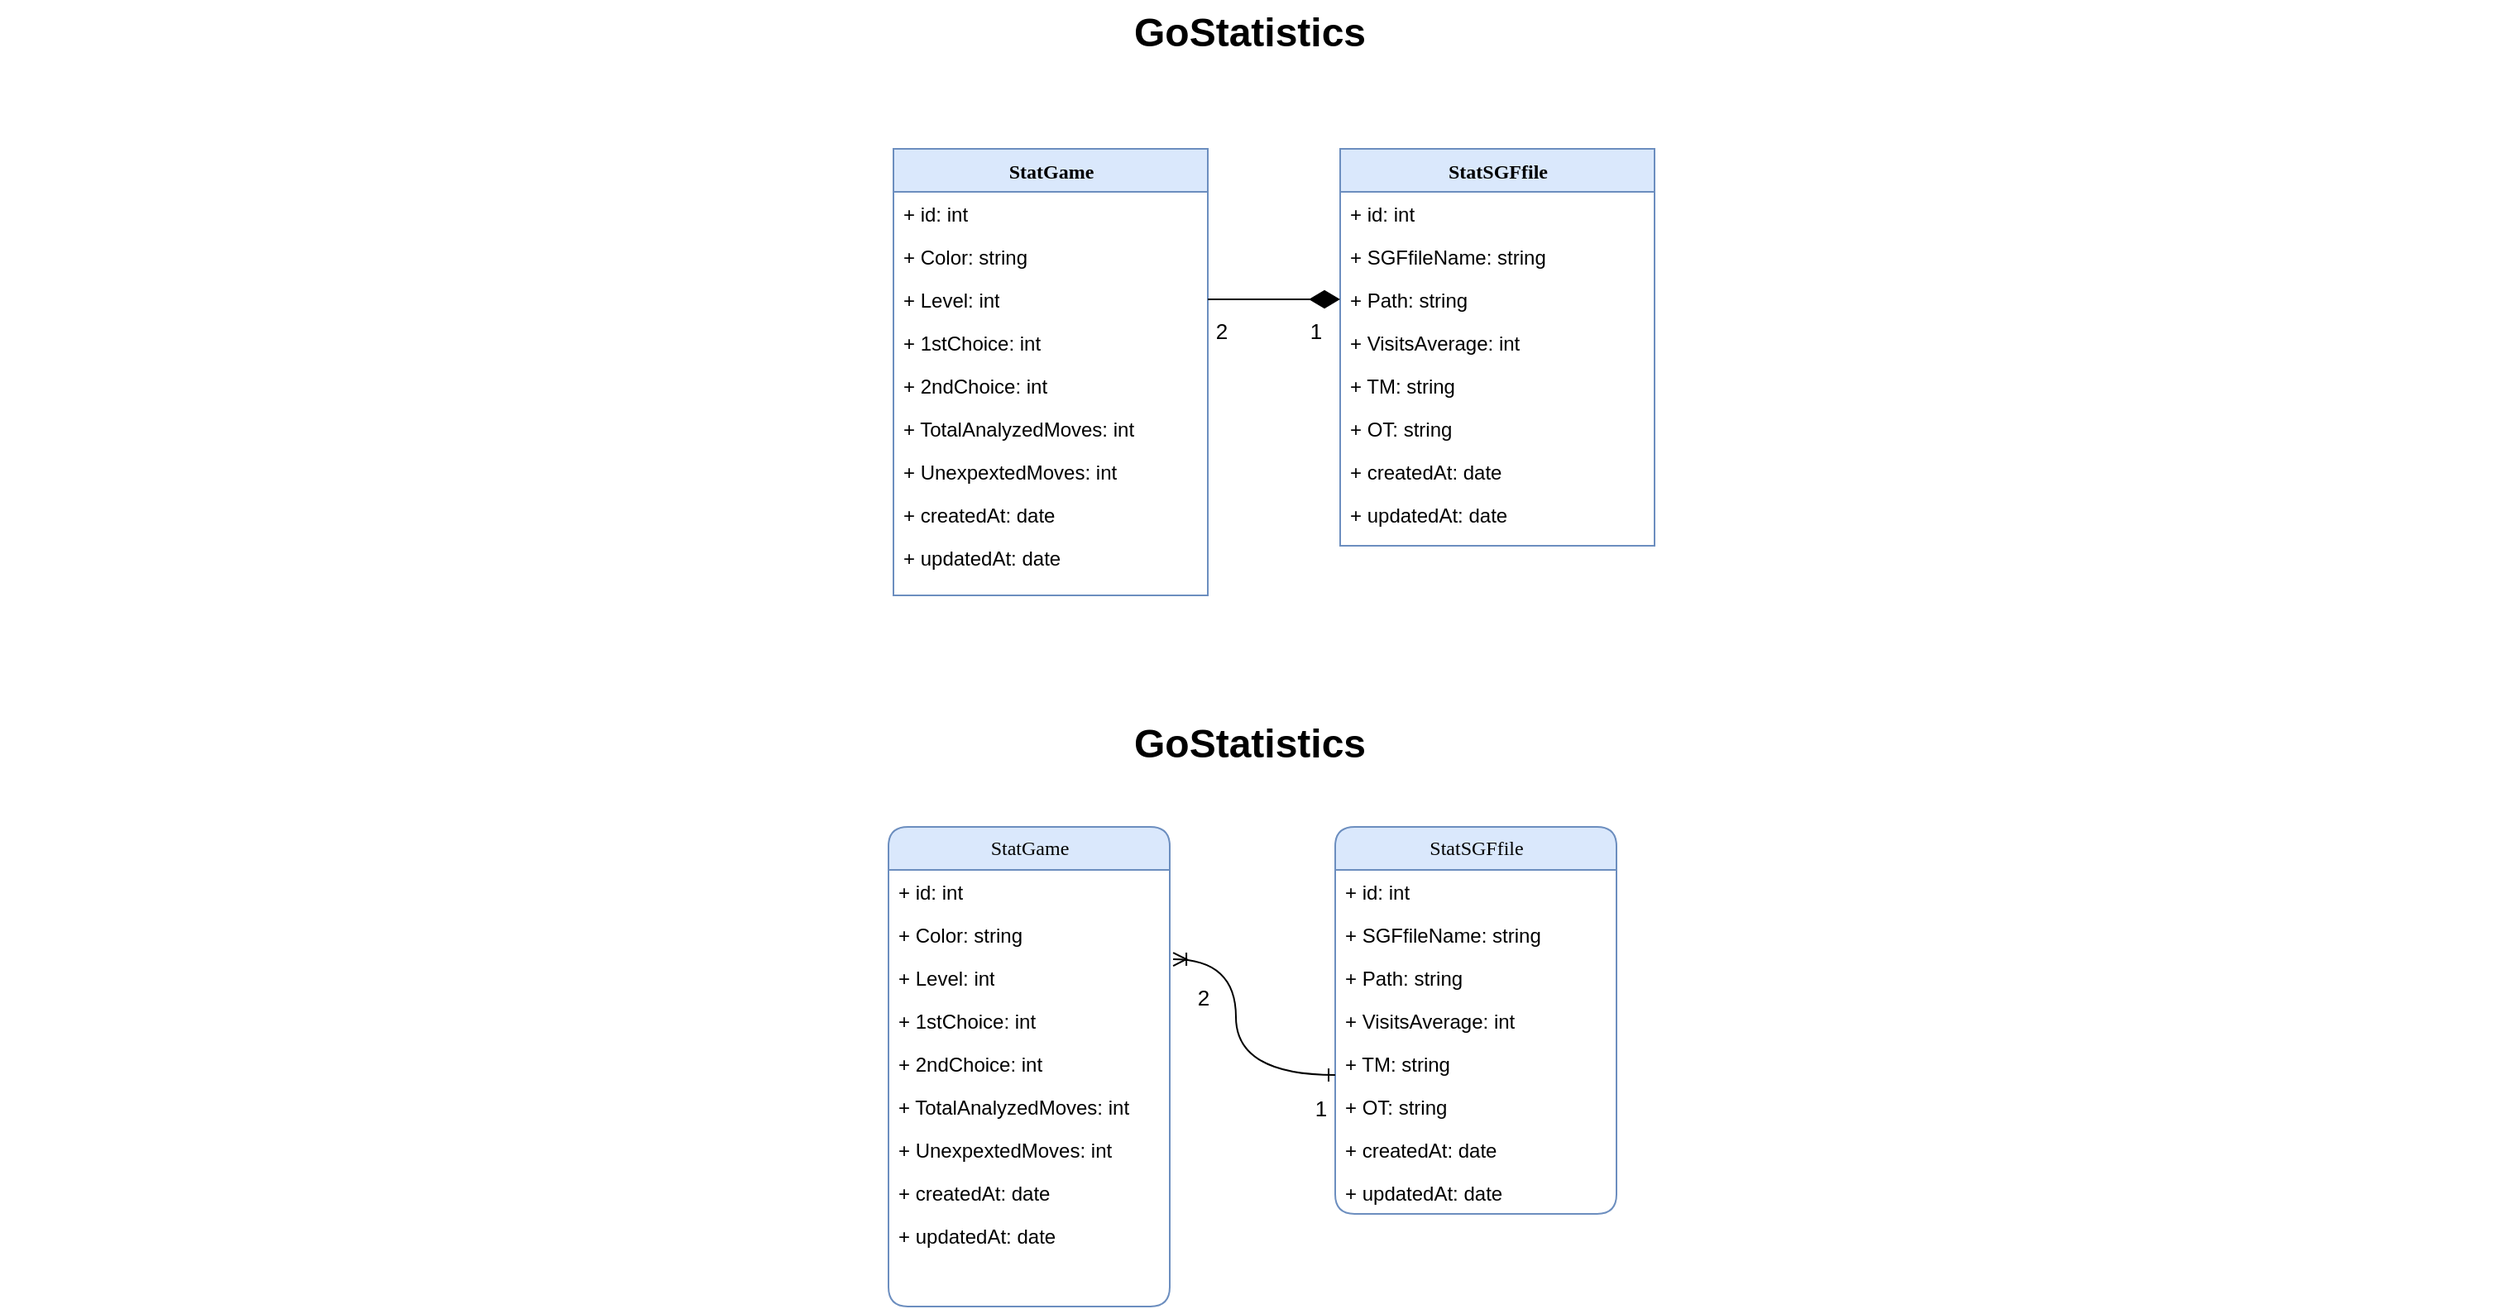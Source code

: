 <mxfile version="18.0.0" type="device"><diagram name="Page-1" id="929967ad-93f9-6ef4-fab6-5d389245f69c"><mxGraphModel dx="1422" dy="754" grid="1" gridSize="10" guides="1" tooltips="1" connect="1" arrows="1" fold="1" page="1" pageScale="1.5" pageWidth="1169" pageHeight="826" background="none" math="0" shadow="0"><root><mxCell id="0" style=";html=1;"/><mxCell id="1" style=";html=1;" parent="0"/><mxCell id="1672d66443f91eb5-23" value="GoStatistics" style="text;strokeColor=none;fillColor=none;html=1;fontSize=24;fontStyle=1;verticalAlign=middle;align=center;" parent="1" vertex="1"><mxGeometry x="120" y="40" width="1510" height="40" as="geometry"/></mxCell><mxCell id="RHmgDbM2cvJ6VYMN8xZf-1" value="StatSGFfile" style="swimlane;html=1;fontStyle=1;align=center;verticalAlign=top;childLayout=stackLayout;horizontal=1;startSize=26;horizontalStack=0;resizeParent=1;resizeLast=0;collapsible=1;marginBottom=0;swimlaneFillColor=#ffffff;rounded=0;shadow=0;comic=0;labelBackgroundColor=none;strokeWidth=1;fillColor=#dae8fc;fontFamily=Verdana;fontSize=12;strokeColor=#6c8ebf;" parent="1" vertex="1"><mxGeometry x="930" y="130" width="190" height="240" as="geometry"/></mxCell><mxCell id="RHmgDbM2cvJ6VYMN8xZf-2" value="+ id: int" style="text;html=1;strokeColor=none;fillColor=none;align=left;verticalAlign=top;spacingLeft=4;spacingRight=4;whiteSpace=wrap;overflow=hidden;rotatable=0;points=[[0,0.5],[1,0.5]];portConstraint=eastwest;" parent="RHmgDbM2cvJ6VYMN8xZf-1" vertex="1"><mxGeometry y="26" width="190" height="26" as="geometry"/></mxCell><mxCell id="RHmgDbM2cvJ6VYMN8xZf-3" value="+ SGFfileName: string" style="text;html=1;strokeColor=none;fillColor=none;align=left;verticalAlign=top;spacingLeft=4;spacingRight=4;whiteSpace=wrap;overflow=hidden;rotatable=0;points=[[0,0.5],[1,0.5]];portConstraint=eastwest;" parent="RHmgDbM2cvJ6VYMN8xZf-1" vertex="1"><mxGeometry y="52" width="190" height="26" as="geometry"/></mxCell><mxCell id="RHmgDbM2cvJ6VYMN8xZf-4" value="+ Path: string" style="text;html=1;strokeColor=none;fillColor=none;align=left;verticalAlign=top;spacingLeft=4;spacingRight=4;whiteSpace=wrap;overflow=hidden;rotatable=0;points=[[0,0.5],[1,0.5]];portConstraint=eastwest;" parent="RHmgDbM2cvJ6VYMN8xZf-1" vertex="1"><mxGeometry y="78" width="190" height="26" as="geometry"/></mxCell><mxCell id="RHmgDbM2cvJ6VYMN8xZf-5" value="+ VisitsAverage: int" style="text;html=1;strokeColor=none;fillColor=none;align=left;verticalAlign=top;spacingLeft=4;spacingRight=4;whiteSpace=wrap;overflow=hidden;rotatable=0;points=[[0,0.5],[1,0.5]];portConstraint=eastwest;" parent="RHmgDbM2cvJ6VYMN8xZf-1" vertex="1"><mxGeometry y="104" width="190" height="26" as="geometry"/></mxCell><mxCell id="RHmgDbM2cvJ6VYMN8xZf-20" value="+ TM: string" style="text;html=1;strokeColor=none;fillColor=none;align=left;verticalAlign=top;spacingLeft=4;spacingRight=4;whiteSpace=wrap;overflow=hidden;rotatable=0;points=[[0,0.5],[1,0.5]];portConstraint=eastwest;" parent="RHmgDbM2cvJ6VYMN8xZf-1" vertex="1"><mxGeometry y="130" width="190" height="26" as="geometry"/></mxCell><mxCell id="RHmgDbM2cvJ6VYMN8xZf-21" value="+ OT: string" style="text;html=1;strokeColor=none;fillColor=none;align=left;verticalAlign=top;spacingLeft=4;spacingRight=4;whiteSpace=wrap;overflow=hidden;rotatable=0;points=[[0,0.5],[1,0.5]];portConstraint=eastwest;" parent="RHmgDbM2cvJ6VYMN8xZf-1" vertex="1"><mxGeometry y="156" width="190" height="26" as="geometry"/></mxCell><mxCell id="RHmgDbM2cvJ6VYMN8xZf-22" value="+ createdAt: date" style="text;html=1;strokeColor=none;fillColor=none;align=left;verticalAlign=top;spacingLeft=4;spacingRight=4;whiteSpace=wrap;overflow=hidden;rotatable=0;points=[[0,0.5],[1,0.5]];portConstraint=eastwest;" parent="RHmgDbM2cvJ6VYMN8xZf-1" vertex="1"><mxGeometry y="182" width="190" height="26" as="geometry"/></mxCell><mxCell id="RHmgDbM2cvJ6VYMN8xZf-23" value="+ updatedAt: date" style="text;html=1;strokeColor=none;fillColor=none;align=left;verticalAlign=top;spacingLeft=4;spacingRight=4;whiteSpace=wrap;overflow=hidden;rotatable=0;points=[[0,0.5],[1,0.5]];portConstraint=eastwest;" parent="RHmgDbM2cvJ6VYMN8xZf-1" vertex="1"><mxGeometry y="208" width="190" height="26" as="geometry"/></mxCell><mxCell id="RHmgDbM2cvJ6VYMN8xZf-6" value="StatGame" style="swimlane;html=1;fontStyle=1;align=center;verticalAlign=top;childLayout=stackLayout;horizontal=1;startSize=26;horizontalStack=0;resizeParent=1;resizeLast=0;collapsible=1;marginBottom=0;swimlaneFillColor=#ffffff;rounded=0;shadow=0;comic=0;labelBackgroundColor=none;strokeWidth=1;fillColor=#dae8fc;fontFamily=Verdana;fontSize=12;strokeColor=#6c8ebf;" parent="1" vertex="1"><mxGeometry x="660" y="130" width="190" height="270" as="geometry"/></mxCell><mxCell id="RHmgDbM2cvJ6VYMN8xZf-7" value="+ id: int" style="text;html=1;strokeColor=none;fillColor=none;align=left;verticalAlign=top;spacingLeft=4;spacingRight=4;whiteSpace=wrap;overflow=hidden;rotatable=0;points=[[0,0.5],[1,0.5]];portConstraint=eastwest;" parent="RHmgDbM2cvJ6VYMN8xZf-6" vertex="1"><mxGeometry y="26" width="190" height="26" as="geometry"/></mxCell><mxCell id="RHmgDbM2cvJ6VYMN8xZf-8" value="+ Color: string" style="text;html=1;strokeColor=none;fillColor=none;align=left;verticalAlign=top;spacingLeft=4;spacingRight=4;whiteSpace=wrap;overflow=hidden;rotatable=0;points=[[0,0.5],[1,0.5]];portConstraint=eastwest;" parent="RHmgDbM2cvJ6VYMN8xZf-6" vertex="1"><mxGeometry y="52" width="190" height="26" as="geometry"/></mxCell><mxCell id="RHmgDbM2cvJ6VYMN8xZf-9" value="+ Level: int" style="text;html=1;strokeColor=none;fillColor=none;align=left;verticalAlign=top;spacingLeft=4;spacingRight=4;whiteSpace=wrap;overflow=hidden;rotatable=0;points=[[0,0.5],[1,0.5]];portConstraint=eastwest;" parent="RHmgDbM2cvJ6VYMN8xZf-6" vertex="1"><mxGeometry y="78" width="190" height="26" as="geometry"/></mxCell><mxCell id="RHmgDbM2cvJ6VYMN8xZf-10" value="+ 1stChoice: int" style="text;html=1;strokeColor=none;fillColor=none;align=left;verticalAlign=top;spacingLeft=4;spacingRight=4;whiteSpace=wrap;overflow=hidden;rotatable=0;points=[[0,0.5],[1,0.5]];portConstraint=eastwest;" parent="RHmgDbM2cvJ6VYMN8xZf-6" vertex="1"><mxGeometry y="104" width="190" height="26" as="geometry"/></mxCell><mxCell id="RHmgDbM2cvJ6VYMN8xZf-11" value="+ 2ndChoice: int" style="text;html=1;strokeColor=none;fillColor=none;align=left;verticalAlign=top;spacingLeft=4;spacingRight=4;whiteSpace=wrap;overflow=hidden;rotatable=0;points=[[0,0.5],[1,0.5]];portConstraint=eastwest;" parent="RHmgDbM2cvJ6VYMN8xZf-6" vertex="1"><mxGeometry y="130" width="190" height="26" as="geometry"/></mxCell><mxCell id="RHmgDbM2cvJ6VYMN8xZf-12" value="+ TotalAnalyzedMoves: int" style="text;html=1;strokeColor=none;fillColor=none;align=left;verticalAlign=top;spacingLeft=4;spacingRight=4;whiteSpace=wrap;overflow=hidden;rotatable=0;points=[[0,0.5],[1,0.5]];portConstraint=eastwest;" parent="RHmgDbM2cvJ6VYMN8xZf-6" vertex="1"><mxGeometry y="156" width="190" height="26" as="geometry"/></mxCell><mxCell id="RHmgDbM2cvJ6VYMN8xZf-13" value="+ UnexpextedMoves: int" style="text;html=1;strokeColor=none;fillColor=none;align=left;verticalAlign=top;spacingLeft=4;spacingRight=4;whiteSpace=wrap;overflow=hidden;rotatable=0;points=[[0,0.5],[1,0.5]];portConstraint=eastwest;" parent="RHmgDbM2cvJ6VYMN8xZf-6" vertex="1"><mxGeometry y="182" width="190" height="26" as="geometry"/></mxCell><mxCell id="RHmgDbM2cvJ6VYMN8xZf-24" value="+ createdAt: date" style="text;html=1;strokeColor=none;fillColor=none;align=left;verticalAlign=top;spacingLeft=4;spacingRight=4;whiteSpace=wrap;overflow=hidden;rotatable=0;points=[[0,0.5],[1,0.5]];portConstraint=eastwest;" parent="RHmgDbM2cvJ6VYMN8xZf-6" vertex="1"><mxGeometry y="208" width="190" height="26" as="geometry"/></mxCell><mxCell id="RHmgDbM2cvJ6VYMN8xZf-25" value="+ updatedAt: date" style="text;html=1;strokeColor=none;fillColor=none;align=left;verticalAlign=top;spacingLeft=4;spacingRight=4;whiteSpace=wrap;overflow=hidden;rotatable=0;points=[[0,0.5],[1,0.5]];portConstraint=eastwest;" parent="RHmgDbM2cvJ6VYMN8xZf-6" vertex="1"><mxGeometry y="234" width="190" height="26" as="geometry"/></mxCell><mxCell id="RHmgDbM2cvJ6VYMN8xZf-16" value="" style="endArrow=none;html=1;rounded=0;exitX=1;exitY=0.5;exitDx=0;exitDy=0;entryX=0;entryY=0.5;entryDx=0;entryDy=0;strokeColor=none;" parent="1" source="RHmgDbM2cvJ6VYMN8xZf-9" target="RHmgDbM2cvJ6VYMN8xZf-4" edge="1"><mxGeometry width="50" height="50" relative="1" as="geometry"><mxPoint x="1490" y="340" as="sourcePoint"/><mxPoint x="1540" y="290" as="targetPoint"/></mxGeometry></mxCell><mxCell id="RHmgDbM2cvJ6VYMN8xZf-17" value="" style="endArrow=none;html=1;rounded=0;startArrow=diamondThin;startFill=1;targetPerimeterSpacing=0;endSize=8;strokeWidth=1;jumpSize=10;startSize=16;exitX=0;exitY=0.5;exitDx=0;exitDy=0;entryX=1;entryY=0.5;entryDx=0;entryDy=0;" parent="1" source="RHmgDbM2cvJ6VYMN8xZf-4" target="RHmgDbM2cvJ6VYMN8xZf-9" edge="1"><mxGeometry width="50" height="50" relative="1" as="geometry"><mxPoint x="860" y="406.437" as="sourcePoint"/><mxPoint x="850" y="290" as="targetPoint"/></mxGeometry></mxCell><mxCell id="RHmgDbM2cvJ6VYMN8xZf-18" value="1" style="edgeLabel;html=1;align=center;verticalAlign=middle;resizable=0;points=[];fontSize=13;" parent="RHmgDbM2cvJ6VYMN8xZf-17" vertex="1" connectable="0"><mxGeometry x="-0.625" y="-1" relative="1" as="geometry"><mxPoint y="20" as="offset"/></mxGeometry></mxCell><mxCell id="RHmgDbM2cvJ6VYMN8xZf-19" value="2" style="edgeLabel;html=1;align=center;verticalAlign=middle;resizable=0;points=[];fontSize=13;" parent="RHmgDbM2cvJ6VYMN8xZf-17" vertex="1" connectable="0"><mxGeometry x="0.797" y="-1" relative="1" as="geometry"><mxPoint y="20" as="offset"/></mxGeometry></mxCell><mxCell id="52-I_zl2oWdnbj6EnBFY-1" value="StatSGFfile" style="swimlane;html=1;fontStyle=0;childLayout=stackLayout;horizontal=1;startSize=26;fillColor=#dae8fc;horizontalStack=0;resizeParent=1;resizeLast=0;collapsible=1;marginBottom=0;swimlaneFillColor=#ffffff;align=center;rounded=1;shadow=0;comic=0;labelBackgroundColor=none;strokeWidth=1;fontFamily=Verdana;fontSize=12;strokeColor=#6c8ebf;" vertex="1" parent="1"><mxGeometry x="927" y="540" width="170" height="234" as="geometry"/></mxCell><mxCell id="52-I_zl2oWdnbj6EnBFY-23" value="+ id: int" style="text;html=1;strokeColor=none;fillColor=none;align=left;verticalAlign=top;spacingLeft=4;spacingRight=4;whiteSpace=wrap;overflow=hidden;rotatable=0;points=[[0,0.5],[1,0.5]];portConstraint=eastwest;" vertex="1" parent="52-I_zl2oWdnbj6EnBFY-1"><mxGeometry y="26" width="170" height="26" as="geometry"/></mxCell><mxCell id="52-I_zl2oWdnbj6EnBFY-24" value="+ SGFfileName: string" style="text;html=1;strokeColor=none;fillColor=none;align=left;verticalAlign=top;spacingLeft=4;spacingRight=4;whiteSpace=wrap;overflow=hidden;rotatable=0;points=[[0,0.5],[1,0.5]];portConstraint=eastwest;" vertex="1" parent="52-I_zl2oWdnbj6EnBFY-1"><mxGeometry y="52" width="170" height="26" as="geometry"/></mxCell><mxCell id="52-I_zl2oWdnbj6EnBFY-25" value="+ Path: string" style="text;html=1;strokeColor=none;fillColor=none;align=left;verticalAlign=top;spacingLeft=4;spacingRight=4;whiteSpace=wrap;overflow=hidden;rotatable=0;points=[[0,0.5],[1,0.5]];portConstraint=eastwest;" vertex="1" parent="52-I_zl2oWdnbj6EnBFY-1"><mxGeometry y="78" width="170" height="26" as="geometry"/></mxCell><mxCell id="52-I_zl2oWdnbj6EnBFY-26" value="+ VisitsAverage: int" style="text;html=1;strokeColor=none;fillColor=none;align=left;verticalAlign=top;spacingLeft=4;spacingRight=4;whiteSpace=wrap;overflow=hidden;rotatable=0;points=[[0,0.5],[1,0.5]];portConstraint=eastwest;" vertex="1" parent="52-I_zl2oWdnbj6EnBFY-1"><mxGeometry y="104" width="170" height="26" as="geometry"/></mxCell><mxCell id="52-I_zl2oWdnbj6EnBFY-27" value="+ TM: string" style="text;html=1;strokeColor=none;fillColor=none;align=left;verticalAlign=top;spacingLeft=4;spacingRight=4;whiteSpace=wrap;overflow=hidden;rotatable=0;points=[[0,0.5],[1,0.5]];portConstraint=eastwest;" vertex="1" parent="52-I_zl2oWdnbj6EnBFY-1"><mxGeometry y="130" width="170" height="26" as="geometry"/></mxCell><mxCell id="52-I_zl2oWdnbj6EnBFY-28" value="+ OT: string" style="text;html=1;strokeColor=none;fillColor=none;align=left;verticalAlign=top;spacingLeft=4;spacingRight=4;whiteSpace=wrap;overflow=hidden;rotatable=0;points=[[0,0.5],[1,0.5]];portConstraint=eastwest;" vertex="1" parent="52-I_zl2oWdnbj6EnBFY-1"><mxGeometry y="156" width="170" height="26" as="geometry"/></mxCell><mxCell id="52-I_zl2oWdnbj6EnBFY-29" value="+ createdAt: date" style="text;html=1;strokeColor=none;fillColor=none;align=left;verticalAlign=top;spacingLeft=4;spacingRight=4;whiteSpace=wrap;overflow=hidden;rotatable=0;points=[[0,0.5],[1,0.5]];portConstraint=eastwest;" vertex="1" parent="52-I_zl2oWdnbj6EnBFY-1"><mxGeometry y="182" width="170" height="26" as="geometry"/></mxCell><mxCell id="52-I_zl2oWdnbj6EnBFY-30" value="+ updatedAt: date" style="text;html=1;strokeColor=none;fillColor=none;align=left;verticalAlign=top;spacingLeft=4;spacingRight=4;whiteSpace=wrap;overflow=hidden;rotatable=0;points=[[0,0.5],[1,0.5]];portConstraint=eastwest;" vertex="1" parent="52-I_zl2oWdnbj6EnBFY-1"><mxGeometry y="208" width="170" height="26" as="geometry"/></mxCell><mxCell id="52-I_zl2oWdnbj6EnBFY-6" value="StatGame" style="swimlane;html=1;fontStyle=0;childLayout=stackLayout;horizontal=1;startSize=26;fillColor=#dae8fc;horizontalStack=0;resizeParent=1;resizeLast=0;collapsible=1;marginBottom=0;swimlaneFillColor=#ffffff;align=center;rounded=1;shadow=0;comic=0;labelBackgroundColor=none;strokeWidth=1;fontFamily=Verdana;fontSize=12;strokeColor=#6c8ebf;" vertex="1" parent="1"><mxGeometry x="657" y="540" width="170" height="290" as="geometry"/></mxCell><mxCell id="52-I_zl2oWdnbj6EnBFY-31" value="+ id: int" style="text;html=1;strokeColor=none;fillColor=none;align=left;verticalAlign=top;spacingLeft=4;spacingRight=4;whiteSpace=wrap;overflow=hidden;rotatable=0;points=[[0,0.5],[1,0.5]];portConstraint=eastwest;" vertex="1" parent="52-I_zl2oWdnbj6EnBFY-6"><mxGeometry y="26" width="170" height="26" as="geometry"/></mxCell><mxCell id="52-I_zl2oWdnbj6EnBFY-32" value="+ Color: string" style="text;html=1;strokeColor=none;fillColor=none;align=left;verticalAlign=top;spacingLeft=4;spacingRight=4;whiteSpace=wrap;overflow=hidden;rotatable=0;points=[[0,0.5],[1,0.5]];portConstraint=eastwest;" vertex="1" parent="52-I_zl2oWdnbj6EnBFY-6"><mxGeometry y="52" width="170" height="26" as="geometry"/></mxCell><mxCell id="52-I_zl2oWdnbj6EnBFY-33" value="+ Level: int" style="text;html=1;strokeColor=none;fillColor=none;align=left;verticalAlign=top;spacingLeft=4;spacingRight=4;whiteSpace=wrap;overflow=hidden;rotatable=0;points=[[0,0.5],[1,0.5]];portConstraint=eastwest;" vertex="1" parent="52-I_zl2oWdnbj6EnBFY-6"><mxGeometry y="78" width="170" height="26" as="geometry"/></mxCell><mxCell id="52-I_zl2oWdnbj6EnBFY-34" value="+ 1stChoice: int" style="text;html=1;strokeColor=none;fillColor=none;align=left;verticalAlign=top;spacingLeft=4;spacingRight=4;whiteSpace=wrap;overflow=hidden;rotatable=0;points=[[0,0.5],[1,0.5]];portConstraint=eastwest;" vertex="1" parent="52-I_zl2oWdnbj6EnBFY-6"><mxGeometry y="104" width="170" height="26" as="geometry"/></mxCell><mxCell id="52-I_zl2oWdnbj6EnBFY-35" value="+ 2ndChoice: int" style="text;html=1;strokeColor=none;fillColor=none;align=left;verticalAlign=top;spacingLeft=4;spacingRight=4;whiteSpace=wrap;overflow=hidden;rotatable=0;points=[[0,0.5],[1,0.5]];portConstraint=eastwest;" vertex="1" parent="52-I_zl2oWdnbj6EnBFY-6"><mxGeometry y="130" width="170" height="26" as="geometry"/></mxCell><mxCell id="52-I_zl2oWdnbj6EnBFY-36" value="+ TotalAnalyzedMoves: int" style="text;html=1;strokeColor=none;fillColor=none;align=left;verticalAlign=top;spacingLeft=4;spacingRight=4;whiteSpace=wrap;overflow=hidden;rotatable=0;points=[[0,0.5],[1,0.5]];portConstraint=eastwest;" vertex="1" parent="52-I_zl2oWdnbj6EnBFY-6"><mxGeometry y="156" width="170" height="26" as="geometry"/></mxCell><mxCell id="52-I_zl2oWdnbj6EnBFY-37" value="+ UnexpextedMoves: int" style="text;html=1;strokeColor=none;fillColor=none;align=left;verticalAlign=top;spacingLeft=4;spacingRight=4;whiteSpace=wrap;overflow=hidden;rotatable=0;points=[[0,0.5],[1,0.5]];portConstraint=eastwest;" vertex="1" parent="52-I_zl2oWdnbj6EnBFY-6"><mxGeometry y="182" width="170" height="26" as="geometry"/></mxCell><mxCell id="52-I_zl2oWdnbj6EnBFY-39" value="+ createdAt: date" style="text;html=1;strokeColor=none;fillColor=none;align=left;verticalAlign=top;spacingLeft=4;spacingRight=4;whiteSpace=wrap;overflow=hidden;rotatable=0;points=[[0,0.5],[1,0.5]];portConstraint=eastwest;" vertex="1" parent="52-I_zl2oWdnbj6EnBFY-6"><mxGeometry y="208" width="170" height="26" as="geometry"/></mxCell><mxCell id="52-I_zl2oWdnbj6EnBFY-38" value="+ updatedAt: date" style="text;html=1;strokeColor=none;fillColor=none;align=left;verticalAlign=top;spacingLeft=4;spacingRight=4;whiteSpace=wrap;overflow=hidden;rotatable=0;points=[[0,0.5],[1,0.5]];portConstraint=eastwest;" vertex="1" parent="52-I_zl2oWdnbj6EnBFY-6"><mxGeometry y="234" width="170" height="26" as="geometry"/></mxCell><mxCell id="52-I_zl2oWdnbj6EnBFY-11" value="" style="endArrow=ERone;html=1;rounded=0;targetPerimeterSpacing=0;curved=1;exitX=1.012;exitY=0.808;exitDx=0;exitDy=0;exitPerimeter=0;entryX=0;entryY=0.5;entryDx=0;entryDy=0;edgeStyle=orthogonalEdgeStyle;startArrow=ERoneToMany;startFill=0;endFill=0;" edge="1" parent="1"><mxGeometry width="50" height="50" relative="1" as="geometry"><mxPoint x="829.04" y="620.008" as="sourcePoint"/><mxPoint x="927" y="690" as="targetPoint"/><Array as="points"><mxPoint x="867" y="620"/><mxPoint x="867" y="690"/></Array></mxGeometry></mxCell><mxCell id="52-I_zl2oWdnbj6EnBFY-12" value="1" style="edgeLabel;html=1;align=center;verticalAlign=middle;resizable=0;points=[];fontSize=13;" vertex="1" connectable="0" parent="52-I_zl2oWdnbj6EnBFY-11"><mxGeometry x="0.873" y="-2" relative="1" as="geometry"><mxPoint x="1" y="18" as="offset"/></mxGeometry></mxCell><mxCell id="52-I_zl2oWdnbj6EnBFY-13" value="2" style="edgeLabel;html=1;align=center;verticalAlign=middle;resizable=0;points=[];fontSize=13;" vertex="1" connectable="0" parent="52-I_zl2oWdnbj6EnBFY-11"><mxGeometry x="-0.819" relative="1" as="geometry"><mxPoint x="3" y="23" as="offset"/></mxGeometry></mxCell><mxCell id="52-I_zl2oWdnbj6EnBFY-40" value="GoStatistics" style="text;strokeColor=none;fillColor=none;html=1;fontSize=24;fontStyle=1;verticalAlign=middle;align=center;" vertex="1" parent="1"><mxGeometry x="120" y="470" width="1510" height="40" as="geometry"/></mxCell></root></mxGraphModel></diagram></mxfile>
